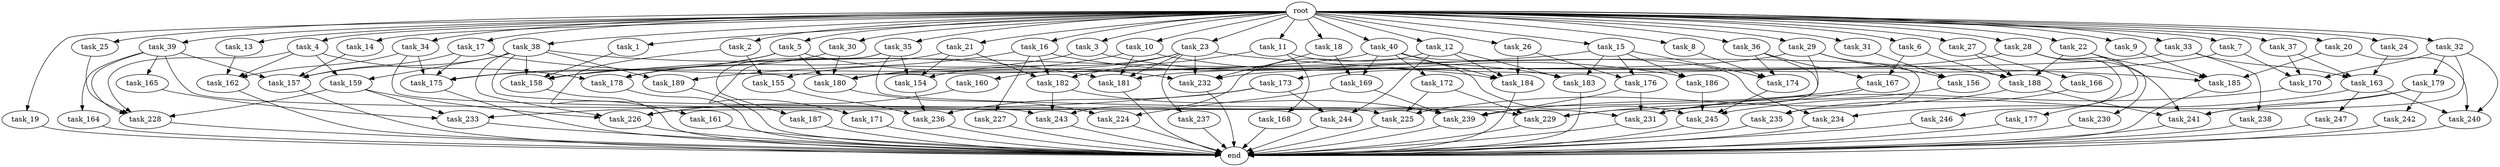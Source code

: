 digraph G {
  root [size="0.000000"];
  task_1 [size="1024.000000"];
  task_2 [size="1024.000000"];
  task_3 [size="1024.000000"];
  task_4 [size="1024.000000"];
  task_5 [size="1024.000000"];
  task_6 [size="1024.000000"];
  task_7 [size="1024.000000"];
  task_8 [size="1024.000000"];
  task_9 [size="1024.000000"];
  task_10 [size="1024.000000"];
  task_11 [size="1024.000000"];
  task_12 [size="1024.000000"];
  task_13 [size="1024.000000"];
  task_14 [size="1024.000000"];
  task_15 [size="1024.000000"];
  task_16 [size="1024.000000"];
  task_17 [size="1024.000000"];
  task_18 [size="1024.000000"];
  task_19 [size="1024.000000"];
  task_20 [size="1024.000000"];
  task_21 [size="1024.000000"];
  task_22 [size="1024.000000"];
  task_23 [size="1024.000000"];
  task_24 [size="1024.000000"];
  task_25 [size="1024.000000"];
  task_26 [size="1024.000000"];
  task_27 [size="1024.000000"];
  task_28 [size="1024.000000"];
  task_29 [size="1024.000000"];
  task_30 [size="1024.000000"];
  task_31 [size="1024.000000"];
  task_32 [size="1024.000000"];
  task_33 [size="1024.000000"];
  task_34 [size="1024.000000"];
  task_35 [size="1024.000000"];
  task_36 [size="1024.000000"];
  task_37 [size="1024.000000"];
  task_38 [size="1024.000000"];
  task_39 [size="1024.000000"];
  task_40 [size="1024.000000"];
  task_154 [size="1322849927168.000000"];
  task_155 [size="1554778161152.000000"];
  task_156 [size="292057776128.000000"];
  task_157 [size="1322849927168.000000"];
  task_158 [size="1408749273088.000000"];
  task_159 [size="558345748480.000000"];
  task_160 [size="549755813888.000000"];
  task_161 [size="858993459200.000000"];
  task_162 [size="309237645312.000000"];
  task_163 [size="231928233984.000000"];
  task_164 [size="137438953472.000000"];
  task_165 [size="137438953472.000000"];
  task_166 [size="420906795008.000000"];
  task_167 [size="893353197568.000000"];
  task_168 [size="77309411328.000000"];
  task_169 [size="833223655424.000000"];
  task_170 [size="523986010112.000000"];
  task_171 [size="695784701952.000000"];
  task_172 [size="137438953472.000000"];
  task_173 [size="137438953472.000000"];
  task_174 [size="1932735283200.000000"];
  task_175 [size="463856467968.000000"];
  task_176 [size="249108103168.000000"];
  task_177 [size="137438953472.000000"];
  task_178 [size="635655159808.000000"];
  task_179 [size="309237645312.000000"];
  task_180 [size="712964571136.000000"];
  task_181 [size="1185410973696.000000"];
  task_182 [size="1013612281856.000000"];
  task_183 [size="1769526525952.000000"];
  task_184 [size="1889785610240.000000"];
  task_185 [size="1958505086976.000000"];
  task_186 [size="352187318272.000000"];
  task_187 [size="695784701952.000000"];
  task_188 [size="1219770712064.000000"];
  task_189 [size="1279900254208.000000"];
  task_224 [size="893353197568.000000"];
  task_225 [size="532575944704.000000"];
  task_226 [size="1468878815232.000000"];
  task_227 [size="858993459200.000000"];
  task_228 [size="1683627180032.000000"];
  task_229 [size="1348619730944.000000"];
  task_230 [size="549755813888.000000"];
  task_231 [size="944892805120.000000"];
  task_232 [size="1460288880640.000000"];
  task_233 [size="1176821039104.000000"];
  task_234 [size="833223655424.000000"];
  task_235 [size="627065225216.000000"];
  task_236 [size="1194000908288.000000"];
  task_237 [size="549755813888.000000"];
  task_238 [size="77309411328.000000"];
  task_239 [size="1494648619008.000000"];
  task_240 [size="927712935936.000000"];
  task_241 [size="1219770712064.000000"];
  task_242 [size="695784701952.000000"];
  task_243 [size="1073741824000.000000"];
  task_244 [size="936302870528.000000"];
  task_245 [size="1460288880640.000000"];
  task_246 [size="137438953472.000000"];
  task_247 [size="309237645312.000000"];
  end [size="0.000000"];

  root -> task_1 [size="1.000000"];
  root -> task_2 [size="1.000000"];
  root -> task_3 [size="1.000000"];
  root -> task_4 [size="1.000000"];
  root -> task_5 [size="1.000000"];
  root -> task_6 [size="1.000000"];
  root -> task_7 [size="1.000000"];
  root -> task_8 [size="1.000000"];
  root -> task_9 [size="1.000000"];
  root -> task_10 [size="1.000000"];
  root -> task_11 [size="1.000000"];
  root -> task_12 [size="1.000000"];
  root -> task_13 [size="1.000000"];
  root -> task_14 [size="1.000000"];
  root -> task_15 [size="1.000000"];
  root -> task_16 [size="1.000000"];
  root -> task_17 [size="1.000000"];
  root -> task_18 [size="1.000000"];
  root -> task_19 [size="1.000000"];
  root -> task_20 [size="1.000000"];
  root -> task_21 [size="1.000000"];
  root -> task_22 [size="1.000000"];
  root -> task_23 [size="1.000000"];
  root -> task_24 [size="1.000000"];
  root -> task_25 [size="1.000000"];
  root -> task_26 [size="1.000000"];
  root -> task_27 [size="1.000000"];
  root -> task_28 [size="1.000000"];
  root -> task_29 [size="1.000000"];
  root -> task_30 [size="1.000000"];
  root -> task_31 [size="1.000000"];
  root -> task_32 [size="1.000000"];
  root -> task_33 [size="1.000000"];
  root -> task_34 [size="1.000000"];
  root -> task_35 [size="1.000000"];
  root -> task_36 [size="1.000000"];
  root -> task_37 [size="1.000000"];
  root -> task_38 [size="1.000000"];
  root -> task_39 [size="1.000000"];
  root -> task_40 [size="1.000000"];
  task_1 -> task_158 [size="679477248.000000"];
  task_2 -> task_155 [size="838860800.000000"];
  task_2 -> task_161 [size="838860800.000000"];
  task_3 -> task_155 [size="679477248.000000"];
  task_3 -> task_183 [size="679477248.000000"];
  task_4 -> task_159 [size="134217728.000000"];
  task_4 -> task_162 [size="134217728.000000"];
  task_4 -> task_178 [size="134217728.000000"];
  task_4 -> task_228 [size="134217728.000000"];
  task_5 -> task_158 [size="75497472.000000"];
  task_5 -> task_175 [size="75497472.000000"];
  task_5 -> task_180 [size="75497472.000000"];
  task_5 -> task_232 [size="75497472.000000"];
  task_6 -> task_167 [size="33554432.000000"];
  task_6 -> task_188 [size="33554432.000000"];
  task_7 -> task_170 [size="134217728.000000"];
  task_7 -> task_173 [size="134217728.000000"];
  task_8 -> task_174 [size="838860800.000000"];
  task_9 -> task_185 [size="536870912.000000"];
  task_10 -> task_180 [size="134217728.000000"];
  task_10 -> task_181 [size="134217728.000000"];
  task_10 -> task_186 [size="134217728.000000"];
  task_11 -> task_168 [size="75497472.000000"];
  task_11 -> task_182 [size="75497472.000000"];
  task_11 -> task_245 [size="75497472.000000"];
  task_12 -> task_183 [size="838860800.000000"];
  task_12 -> task_184 [size="838860800.000000"];
  task_12 -> task_243 [size="838860800.000000"];
  task_12 -> task_244 [size="838860800.000000"];
  task_13 -> task_162 [size="134217728.000000"];
  task_14 -> task_157 [size="536870912.000000"];
  task_15 -> task_158 [size="209715200.000000"];
  task_15 -> task_174 [size="209715200.000000"];
  task_15 -> task_176 [size="209715200.000000"];
  task_15 -> task_183 [size="209715200.000000"];
  task_15 -> task_186 [size="209715200.000000"];
  task_16 -> task_182 [size="838860800.000000"];
  task_16 -> task_184 [size="838860800.000000"];
  task_16 -> task_189 [size="838860800.000000"];
  task_16 -> task_227 [size="838860800.000000"];
  task_17 -> task_157 [size="209715200.000000"];
  task_17 -> task_175 [size="209715200.000000"];
  task_17 -> task_188 [size="209715200.000000"];
  task_18 -> task_169 [size="679477248.000000"];
  task_18 -> task_232 [size="679477248.000000"];
  task_19 -> end [size="1.000000"];
  task_20 -> task_185 [size="301989888.000000"];
  task_20 -> task_240 [size="301989888.000000"];
  task_21 -> task_154 [size="75497472.000000"];
  task_21 -> task_178 [size="75497472.000000"];
  task_21 -> task_182 [size="75497472.000000"];
  task_22 -> task_185 [size="536870912.000000"];
  task_22 -> task_188 [size="536870912.000000"];
  task_22 -> task_230 [size="536870912.000000"];
  task_23 -> task_154 [size="536870912.000000"];
  task_23 -> task_160 [size="536870912.000000"];
  task_23 -> task_181 [size="536870912.000000"];
  task_23 -> task_185 [size="536870912.000000"];
  task_23 -> task_232 [size="536870912.000000"];
  task_23 -> task_237 [size="536870912.000000"];
  task_24 -> task_163 [size="75497472.000000"];
  task_25 -> task_228 [size="838860800.000000"];
  task_26 -> task_176 [size="33554432.000000"];
  task_26 -> task_184 [size="33554432.000000"];
  task_27 -> task_166 [size="411041792.000000"];
  task_27 -> task_188 [size="411041792.000000"];
  task_28 -> task_177 [size="134217728.000000"];
  task_28 -> task_232 [size="134217728.000000"];
  task_28 -> task_241 [size="134217728.000000"];
  task_28 -> task_246 [size="134217728.000000"];
  task_29 -> task_156 [size="75497472.000000"];
  task_29 -> task_181 [size="75497472.000000"];
  task_29 -> task_226 [size="75497472.000000"];
  task_29 -> task_235 [size="75497472.000000"];
  task_30 -> task_178 [size="411041792.000000"];
  task_30 -> task_180 [size="411041792.000000"];
  task_31 -> task_156 [size="209715200.000000"];
  task_32 -> task_170 [size="301989888.000000"];
  task_32 -> task_179 [size="301989888.000000"];
  task_32 -> task_240 [size="301989888.000000"];
  task_32 -> task_241 [size="301989888.000000"];
  task_33 -> task_163 [size="75497472.000000"];
  task_33 -> task_180 [size="75497472.000000"];
  task_33 -> task_238 [size="75497472.000000"];
  task_34 -> task_162 [size="33554432.000000"];
  task_34 -> task_175 [size="33554432.000000"];
  task_34 -> task_229 [size="33554432.000000"];
  task_35 -> task_154 [size="679477248.000000"];
  task_35 -> task_171 [size="679477248.000000"];
  task_35 -> task_187 [size="679477248.000000"];
  task_35 -> task_231 [size="679477248.000000"];
  task_36 -> task_167 [size="838860800.000000"];
  task_36 -> task_174 [size="838860800.000000"];
  task_36 -> task_229 [size="838860800.000000"];
  task_37 -> task_163 [size="75497472.000000"];
  task_37 -> task_170 [size="75497472.000000"];
  task_38 -> task_157 [size="411041792.000000"];
  task_38 -> task_158 [size="411041792.000000"];
  task_38 -> task_159 [size="411041792.000000"];
  task_38 -> task_181 [size="411041792.000000"];
  task_38 -> task_189 [size="411041792.000000"];
  task_38 -> task_225 [size="411041792.000000"];
  task_38 -> task_226 [size="411041792.000000"];
  task_39 -> task_157 [size="134217728.000000"];
  task_39 -> task_164 [size="134217728.000000"];
  task_39 -> task_165 [size="134217728.000000"];
  task_39 -> task_228 [size="134217728.000000"];
  task_39 -> task_243 [size="134217728.000000"];
  task_40 -> task_169 [size="134217728.000000"];
  task_40 -> task_172 [size="134217728.000000"];
  task_40 -> task_175 [size="134217728.000000"];
  task_40 -> task_184 [size="134217728.000000"];
  task_40 -> task_234 [size="134217728.000000"];
  task_154 -> task_236 [size="411041792.000000"];
  task_155 -> task_236 [size="679477248.000000"];
  task_156 -> task_231 [size="33554432.000000"];
  task_157 -> end [size="1.000000"];
  task_158 -> end [size="1.000000"];
  task_159 -> task_226 [size="536870912.000000"];
  task_159 -> task_228 [size="536870912.000000"];
  task_159 -> task_233 [size="536870912.000000"];
  task_160 -> task_226 [size="411041792.000000"];
  task_161 -> end [size="1.000000"];
  task_162 -> end [size="1.000000"];
  task_163 -> task_240 [size="301989888.000000"];
  task_163 -> task_245 [size="301989888.000000"];
  task_163 -> task_247 [size="301989888.000000"];
  task_164 -> end [size="1.000000"];
  task_165 -> task_233 [size="536870912.000000"];
  task_166 -> task_235 [size="536870912.000000"];
  task_167 -> task_229 [size="411041792.000000"];
  task_167 -> task_239 [size="411041792.000000"];
  task_168 -> end [size="1.000000"];
  task_169 -> task_224 [size="838860800.000000"];
  task_169 -> task_239 [size="838860800.000000"];
  task_170 -> task_231 [size="75497472.000000"];
  task_171 -> end [size="1.000000"];
  task_172 -> task_225 [size="33554432.000000"];
  task_172 -> task_229 [size="33554432.000000"];
  task_173 -> task_233 [size="75497472.000000"];
  task_173 -> task_236 [size="75497472.000000"];
  task_173 -> task_244 [size="75497472.000000"];
  task_174 -> task_245 [size="209715200.000000"];
  task_175 -> end [size="1.000000"];
  task_176 -> task_231 [size="134217728.000000"];
  task_176 -> task_239 [size="134217728.000000"];
  task_177 -> end [size="1.000000"];
  task_178 -> end [size="1.000000"];
  task_179 -> task_234 [size="679477248.000000"];
  task_179 -> task_241 [size="679477248.000000"];
  task_179 -> task_242 [size="679477248.000000"];
  task_180 -> task_224 [size="33554432.000000"];
  task_181 -> end [size="1.000000"];
  task_182 -> task_239 [size="75497472.000000"];
  task_182 -> task_243 [size="75497472.000000"];
  task_183 -> end [size="1.000000"];
  task_184 -> end [size="1.000000"];
  task_185 -> end [size="1.000000"];
  task_186 -> task_245 [size="838860800.000000"];
  task_187 -> end [size="1.000000"];
  task_188 -> task_225 [size="75497472.000000"];
  task_188 -> task_241 [size="75497472.000000"];
  task_189 -> end [size="1.000000"];
  task_224 -> end [size="1.000000"];
  task_225 -> end [size="1.000000"];
  task_226 -> end [size="1.000000"];
  task_227 -> end [size="1.000000"];
  task_228 -> end [size="1.000000"];
  task_229 -> end [size="1.000000"];
  task_230 -> end [size="1.000000"];
  task_231 -> end [size="1.000000"];
  task_232 -> end [size="1.000000"];
  task_233 -> end [size="1.000000"];
  task_234 -> end [size="1.000000"];
  task_235 -> end [size="1.000000"];
  task_236 -> end [size="1.000000"];
  task_237 -> end [size="1.000000"];
  task_238 -> end [size="1.000000"];
  task_239 -> end [size="1.000000"];
  task_240 -> end [size="1.000000"];
  task_241 -> end [size="1.000000"];
  task_242 -> end [size="1.000000"];
  task_243 -> end [size="1.000000"];
  task_244 -> end [size="1.000000"];
  task_245 -> end [size="1.000000"];
  task_246 -> end [size="1.000000"];
  task_247 -> end [size="1.000000"];
}

